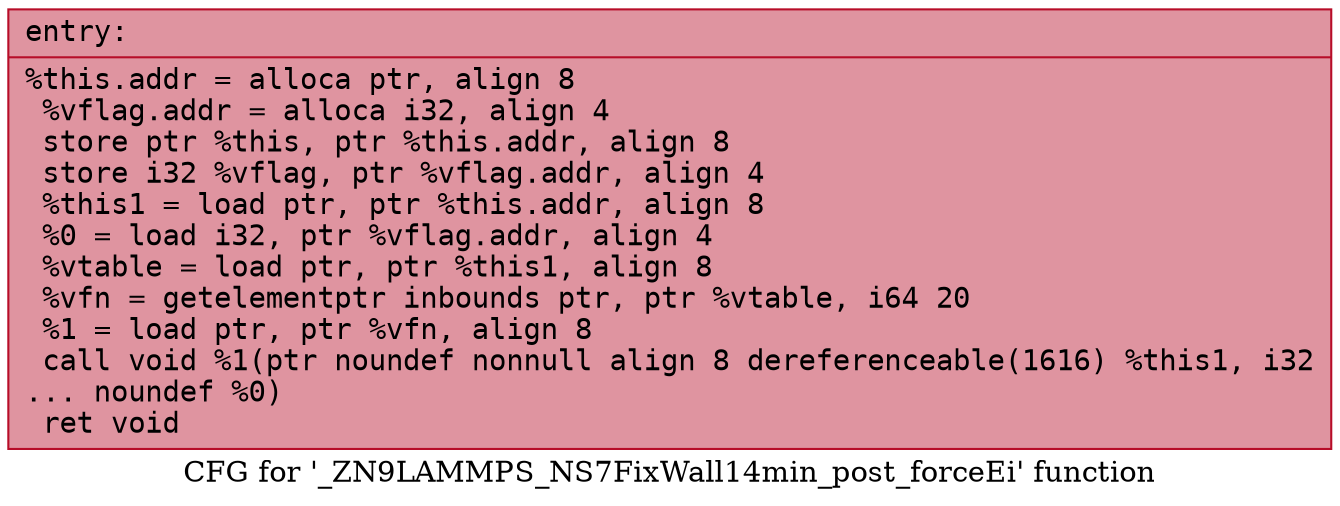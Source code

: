 digraph "CFG for '_ZN9LAMMPS_NS7FixWall14min_post_forceEi' function" {
	label="CFG for '_ZN9LAMMPS_NS7FixWall14min_post_forceEi' function";

	Node0x55fe975fdf00 [shape=record,color="#b70d28ff", style=filled, fillcolor="#b70d2870" fontname="Courier",label="{entry:\l|  %this.addr = alloca ptr, align 8\l  %vflag.addr = alloca i32, align 4\l  store ptr %this, ptr %this.addr, align 8\l  store i32 %vflag, ptr %vflag.addr, align 4\l  %this1 = load ptr, ptr %this.addr, align 8\l  %0 = load i32, ptr %vflag.addr, align 4\l  %vtable = load ptr, ptr %this1, align 8\l  %vfn = getelementptr inbounds ptr, ptr %vtable, i64 20\l  %1 = load ptr, ptr %vfn, align 8\l  call void %1(ptr noundef nonnull align 8 dereferenceable(1616) %this1, i32\l... noundef %0)\l  ret void\l}"];
}

